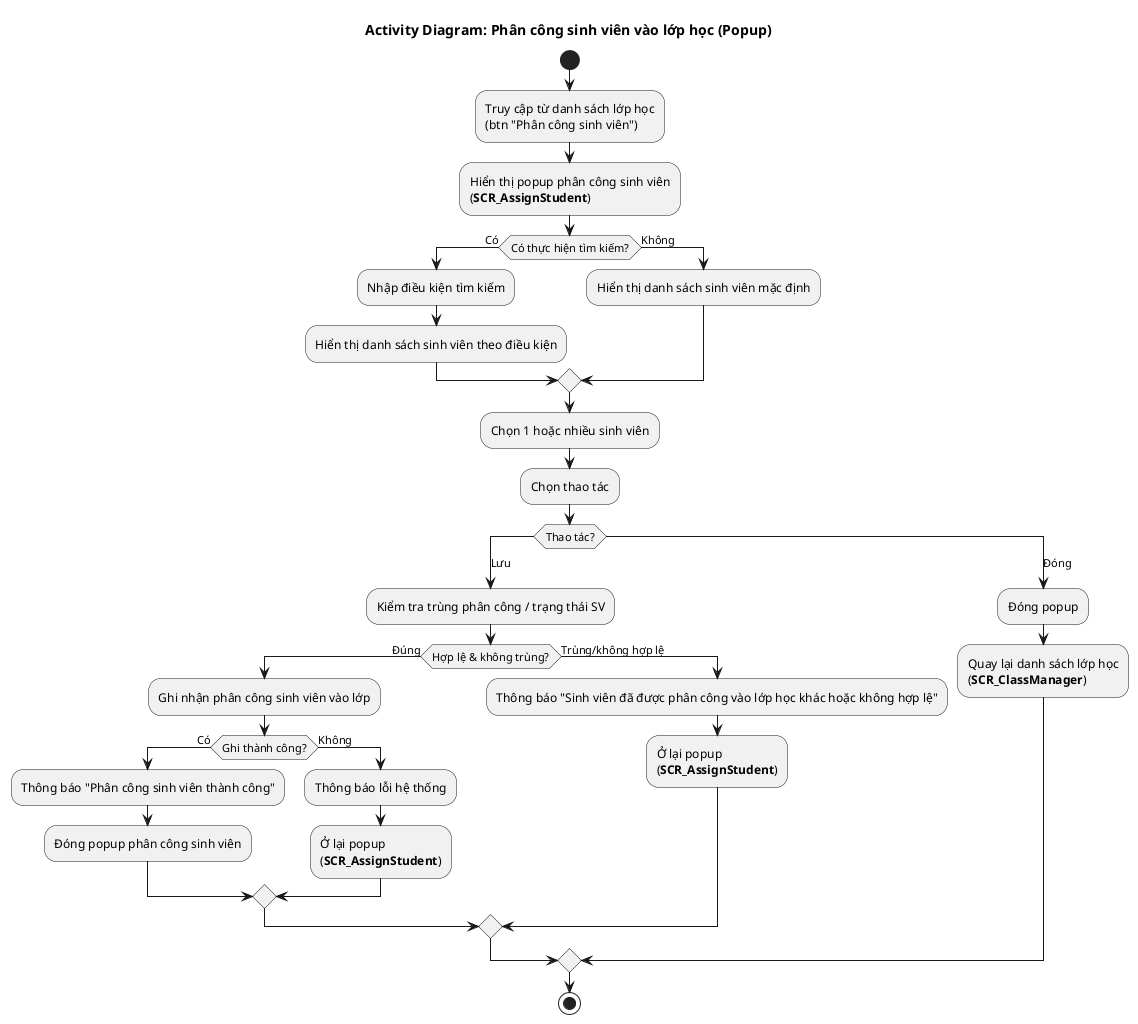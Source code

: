 @startuml AD_ClassManager_AssignStudent
!pragma layout smetana
title Activity Diagram: Phân công sinh viên vào lớp học (Popup)

start
:Truy cập từ danh sách lớp học\n(btn "Phân công sinh viên");
:Hiển thị popup phân công sinh viên\n(**SCR_AssignStudent**);

if (Có thực hiện tìm kiếm?) then (Có)
  :Nhập điều kiện tìm kiếm;
  :Hiển thị danh sách sinh viên theo điều kiện;
else (Không)
  :Hiển thị danh sách sinh viên mặc định;
endif

:Chọn 1 hoặc nhiều sinh viên;

:Chọn thao tác;
switch (Thao tác?)
  case (Lưu)
    :Kiểm tra trùng phân công / trạng thái SV;
    if (Hợp lệ & không trùng?) then (Đúng)
      :Ghi nhận phân công sinh viên vào lớp;
      if (Ghi thành công?) then (Có)
        :Thông báo "Phân công sinh viên thành công";
        :Đóng popup phân công sinh viên;
      else (Không)
        :Thông báo lỗi hệ thống;
        :Ở lại popup\n(**SCR_AssignStudent**);
      endif
    else (Trùng/không hợp lệ)
      :Thông báo "Sinh viên đã được phân công vào lớp học khác hoặc không hợp lệ";
      :Ở lại popup\n(**SCR_AssignStudent**);
    endif
  case (Đóng)
    :Đóng popup;
    :Quay lại danh sách lớp học\n(**SCR_ClassManager**);
endswitch

stop
@enduml
